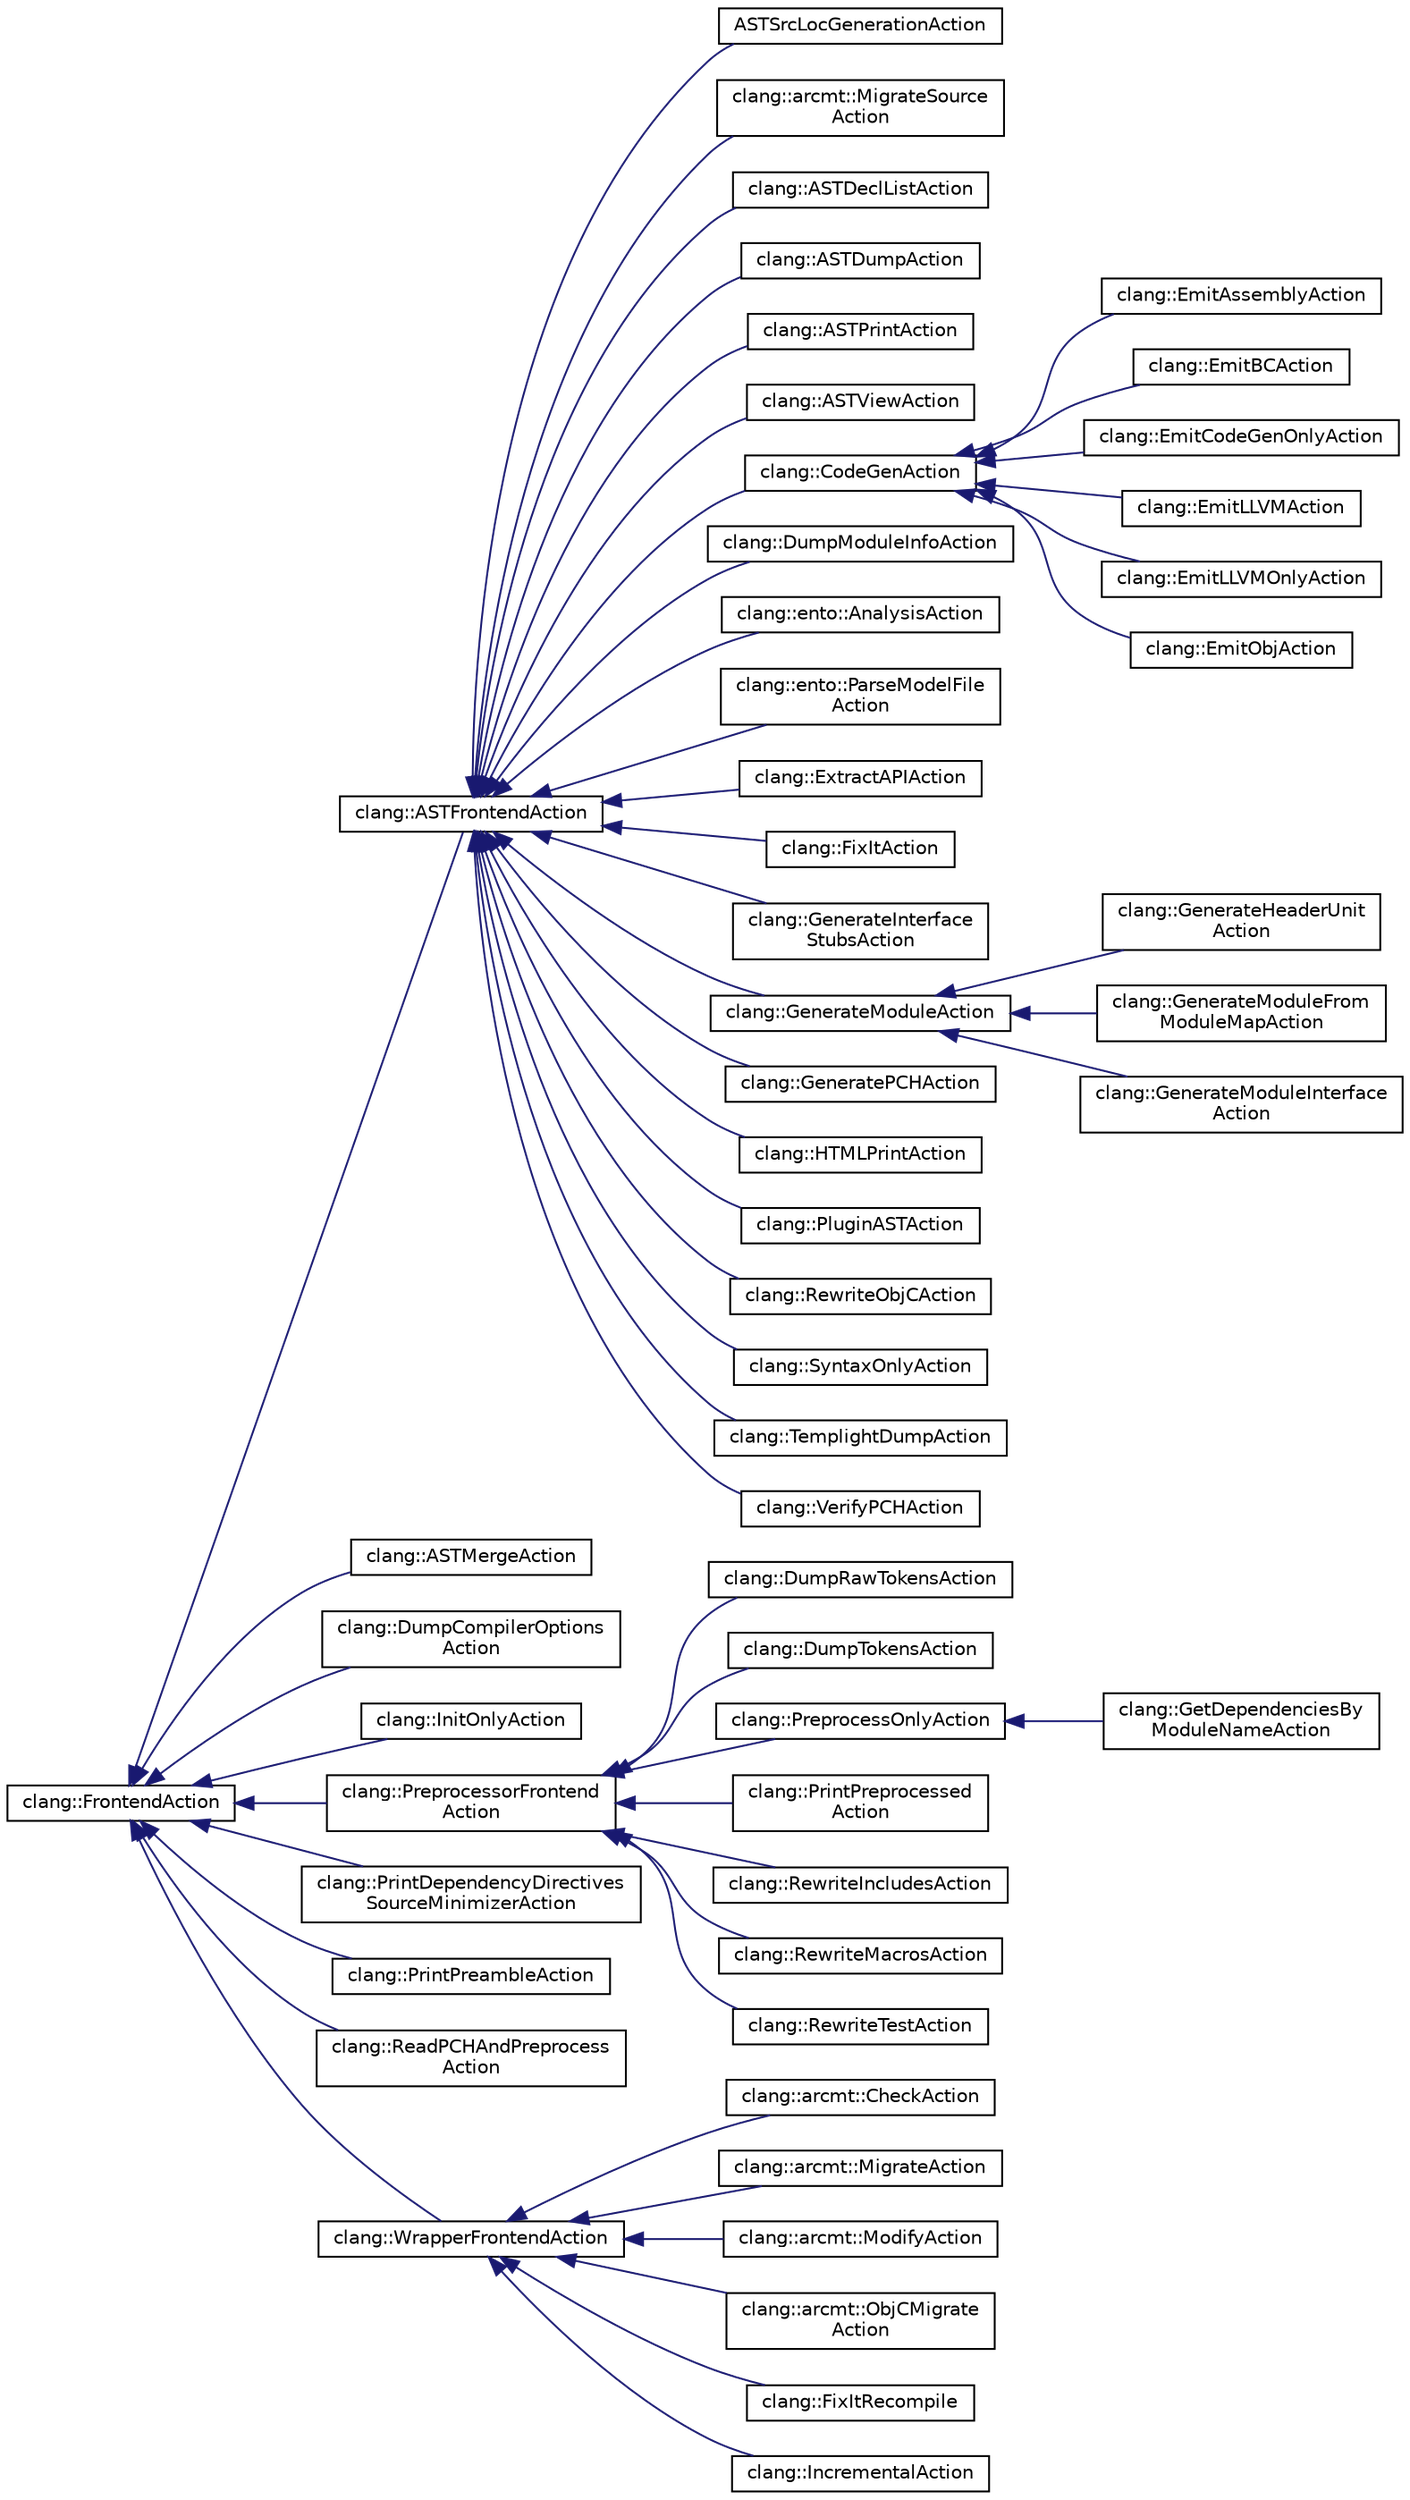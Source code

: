 digraph "Graphical Class Hierarchy"
{
 // LATEX_PDF_SIZE
  bgcolor="transparent";
  edge [fontname="Helvetica",fontsize="10",labelfontname="Helvetica",labelfontsize="10"];
  node [fontname="Helvetica",fontsize="10",shape=record];
  rankdir="LR";
  Node0 [label="clang::FrontendAction",height=0.2,width=0.4,color="black",URL="$classclang_1_1FrontendAction.html",tooltip="Abstract base class for actions which can be performed by the frontend."];
  Node0 -> Node1 [dir="back",color="midnightblue",fontsize="10",style="solid",fontname="Helvetica"];
  Node1 [label="clang::ASTFrontendAction",height=0.2,width=0.4,color="black",URL="$classclang_1_1ASTFrontendAction.html",tooltip="Abstract base class to use for AST consumer-based frontend actions."];
  Node1 -> Node2 [dir="back",color="midnightblue",fontsize="10",style="solid",fontname="Helvetica"];
  Node2 [label="ASTSrcLocGenerationAction",height=0.2,width=0.4,color="black",URL="$classASTSrcLocGenerationAction.html",tooltip=" "];
  Node1 -> Node3 [dir="back",color="midnightblue",fontsize="10",style="solid",fontname="Helvetica"];
  Node3 [label="clang::arcmt::MigrateSource\lAction",height=0.2,width=0.4,color="black",URL="$classclang_1_1arcmt_1_1MigrateSourceAction.html",tooltip=" "];
  Node1 -> Node4 [dir="back",color="midnightblue",fontsize="10",style="solid",fontname="Helvetica"];
  Node4 [label="clang::ASTDeclListAction",height=0.2,width=0.4,color="black",URL="$classclang_1_1ASTDeclListAction.html",tooltip=" "];
  Node1 -> Node5 [dir="back",color="midnightblue",fontsize="10",style="solid",fontname="Helvetica"];
  Node5 [label="clang::ASTDumpAction",height=0.2,width=0.4,color="black",URL="$classclang_1_1ASTDumpAction.html",tooltip=" "];
  Node1 -> Node6 [dir="back",color="midnightblue",fontsize="10",style="solid",fontname="Helvetica"];
  Node6 [label="clang::ASTPrintAction",height=0.2,width=0.4,color="black",URL="$classclang_1_1ASTPrintAction.html",tooltip=" "];
  Node1 -> Node7 [dir="back",color="midnightblue",fontsize="10",style="solid",fontname="Helvetica"];
  Node7 [label="clang::ASTViewAction",height=0.2,width=0.4,color="black",URL="$classclang_1_1ASTViewAction.html",tooltip=" "];
  Node1 -> Node8 [dir="back",color="midnightblue",fontsize="10",style="solid",fontname="Helvetica"];
  Node8 [label="clang::CodeGenAction",height=0.2,width=0.4,color="black",URL="$classclang_1_1CodeGenAction.html",tooltip=" "];
  Node8 -> Node9 [dir="back",color="midnightblue",fontsize="10",style="solid",fontname="Helvetica"];
  Node9 [label="clang::EmitAssemblyAction",height=0.2,width=0.4,color="black",URL="$classclang_1_1EmitAssemblyAction.html",tooltip=" "];
  Node8 -> Node10 [dir="back",color="midnightblue",fontsize="10",style="solid",fontname="Helvetica"];
  Node10 [label="clang::EmitBCAction",height=0.2,width=0.4,color="black",URL="$classclang_1_1EmitBCAction.html",tooltip=" "];
  Node8 -> Node11 [dir="back",color="midnightblue",fontsize="10",style="solid",fontname="Helvetica"];
  Node11 [label="clang::EmitCodeGenOnlyAction",height=0.2,width=0.4,color="black",URL="$classclang_1_1EmitCodeGenOnlyAction.html",tooltip=" "];
  Node8 -> Node12 [dir="back",color="midnightblue",fontsize="10",style="solid",fontname="Helvetica"];
  Node12 [label="clang::EmitLLVMAction",height=0.2,width=0.4,color="black",URL="$classclang_1_1EmitLLVMAction.html",tooltip=" "];
  Node8 -> Node13 [dir="back",color="midnightblue",fontsize="10",style="solid",fontname="Helvetica"];
  Node13 [label="clang::EmitLLVMOnlyAction",height=0.2,width=0.4,color="black",URL="$classclang_1_1EmitLLVMOnlyAction.html",tooltip=" "];
  Node8 -> Node14 [dir="back",color="midnightblue",fontsize="10",style="solid",fontname="Helvetica"];
  Node14 [label="clang::EmitObjAction",height=0.2,width=0.4,color="black",URL="$classclang_1_1EmitObjAction.html",tooltip=" "];
  Node1 -> Node15 [dir="back",color="midnightblue",fontsize="10",style="solid",fontname="Helvetica"];
  Node15 [label="clang::DumpModuleInfoAction",height=0.2,width=0.4,color="black",URL="$classclang_1_1DumpModuleInfoAction.html",tooltip="Dump information about the given module file, to be used for basic debugging and discovery."];
  Node1 -> Node16 [dir="back",color="midnightblue",fontsize="10",style="solid",fontname="Helvetica"];
  Node16 [label="clang::ento::AnalysisAction",height=0.2,width=0.4,color="black",URL="$classclang_1_1ento_1_1AnalysisAction.html",tooltip=" "];
  Node1 -> Node17 [dir="back",color="midnightblue",fontsize="10",style="solid",fontname="Helvetica"];
  Node17 [label="clang::ento::ParseModelFile\lAction",height=0.2,width=0.4,color="black",URL="$classclang_1_1ento_1_1ParseModelFileAction.html",tooltip="Frontend action to parse model files."];
  Node1 -> Node18 [dir="back",color="midnightblue",fontsize="10",style="solid",fontname="Helvetica"];
  Node18 [label="clang::ExtractAPIAction",height=0.2,width=0.4,color="black",URL="$classclang_1_1ExtractAPIAction.html",tooltip="ExtractAPIAction sets up the output file and creates the ExtractAPIVisitor."];
  Node1 -> Node19 [dir="back",color="midnightblue",fontsize="10",style="solid",fontname="Helvetica"];
  Node19 [label="clang::FixItAction",height=0.2,width=0.4,color="black",URL="$classclang_1_1FixItAction.html",tooltip=" "];
  Node1 -> Node20 [dir="back",color="midnightblue",fontsize="10",style="solid",fontname="Helvetica"];
  Node20 [label="clang::GenerateInterface\lStubsAction",height=0.2,width=0.4,color="black",URL="$classclang_1_1GenerateInterfaceStubsAction.html",tooltip=" "];
  Node1 -> Node21 [dir="back",color="midnightblue",fontsize="10",style="solid",fontname="Helvetica"];
  Node21 [label="clang::GenerateModuleAction",height=0.2,width=0.4,color="black",URL="$classclang_1_1GenerateModuleAction.html",tooltip=" "];
  Node21 -> Node22 [dir="back",color="midnightblue",fontsize="10",style="solid",fontname="Helvetica"];
  Node22 [label="clang::GenerateHeaderUnit\lAction",height=0.2,width=0.4,color="black",URL="$classclang_1_1GenerateHeaderUnitAction.html",tooltip=" "];
  Node21 -> Node23 [dir="back",color="midnightblue",fontsize="10",style="solid",fontname="Helvetica"];
  Node23 [label="clang::GenerateModuleFrom\lModuleMapAction",height=0.2,width=0.4,color="black",URL="$classclang_1_1GenerateModuleFromModuleMapAction.html",tooltip=" "];
  Node21 -> Node24 [dir="back",color="midnightblue",fontsize="10",style="solid",fontname="Helvetica"];
  Node24 [label="clang::GenerateModuleInterface\lAction",height=0.2,width=0.4,color="black",URL="$classclang_1_1GenerateModuleInterfaceAction.html",tooltip=" "];
  Node1 -> Node25 [dir="back",color="midnightblue",fontsize="10",style="solid",fontname="Helvetica"];
  Node25 [label="clang::GeneratePCHAction",height=0.2,width=0.4,color="black",URL="$classclang_1_1GeneratePCHAction.html",tooltip=" "];
  Node1 -> Node26 [dir="back",color="midnightblue",fontsize="10",style="solid",fontname="Helvetica"];
  Node26 [label="clang::HTMLPrintAction",height=0.2,width=0.4,color="black",URL="$classclang_1_1HTMLPrintAction.html",tooltip=" "];
  Node1 -> Node27 [dir="back",color="midnightblue",fontsize="10",style="solid",fontname="Helvetica"];
  Node27 [label="clang::PluginASTAction",height=0.2,width=0.4,color="black",URL="$classclang_1_1PluginASTAction.html",tooltip=" "];
  Node1 -> Node28 [dir="back",color="midnightblue",fontsize="10",style="solid",fontname="Helvetica"];
  Node28 [label="clang::RewriteObjCAction",height=0.2,width=0.4,color="black",URL="$classclang_1_1RewriteObjCAction.html",tooltip=" "];
  Node1 -> Node29 [dir="back",color="midnightblue",fontsize="10",style="solid",fontname="Helvetica"];
  Node29 [label="clang::SyntaxOnlyAction",height=0.2,width=0.4,color="black",URL="$classclang_1_1SyntaxOnlyAction.html",tooltip=" "];
  Node1 -> Node30 [dir="back",color="midnightblue",fontsize="10",style="solid",fontname="Helvetica"];
  Node30 [label="clang::TemplightDumpAction",height=0.2,width=0.4,color="black",URL="$classclang_1_1TemplightDumpAction.html",tooltip=" "];
  Node1 -> Node31 [dir="back",color="midnightblue",fontsize="10",style="solid",fontname="Helvetica"];
  Node31 [label="clang::VerifyPCHAction",height=0.2,width=0.4,color="black",URL="$classclang_1_1VerifyPCHAction.html",tooltip=" "];
  Node0 -> Node32 [dir="back",color="midnightblue",fontsize="10",style="solid",fontname="Helvetica"];
  Node32 [label="clang::ASTMergeAction",height=0.2,width=0.4,color="black",URL="$classclang_1_1ASTMergeAction.html",tooltip="Frontend action adaptor that merges ASTs together."];
  Node0 -> Node33 [dir="back",color="midnightblue",fontsize="10",style="solid",fontname="Helvetica"];
  Node33 [label="clang::DumpCompilerOptions\lAction",height=0.2,width=0.4,color="black",URL="$classclang_1_1DumpCompilerOptionsAction.html",tooltip=" "];
  Node0 -> Node34 [dir="back",color="midnightblue",fontsize="10",style="solid",fontname="Helvetica"];
  Node34 [label="clang::InitOnlyAction",height=0.2,width=0.4,color="black",URL="$classclang_1_1InitOnlyAction.html",tooltip=" "];
  Node0 -> Node35 [dir="back",color="midnightblue",fontsize="10",style="solid",fontname="Helvetica"];
  Node35 [label="clang::PreprocessorFrontend\lAction",height=0.2,width=0.4,color="black",URL="$classclang_1_1PreprocessorFrontendAction.html",tooltip="Abstract base class to use for preprocessor-based frontend actions."];
  Node35 -> Node36 [dir="back",color="midnightblue",fontsize="10",style="solid",fontname="Helvetica"];
  Node36 [label="clang::DumpRawTokensAction",height=0.2,width=0.4,color="black",URL="$classclang_1_1DumpRawTokensAction.html",tooltip=" "];
  Node35 -> Node37 [dir="back",color="midnightblue",fontsize="10",style="solid",fontname="Helvetica"];
  Node37 [label="clang::DumpTokensAction",height=0.2,width=0.4,color="black",URL="$classclang_1_1DumpTokensAction.html",tooltip=" "];
  Node35 -> Node38 [dir="back",color="midnightblue",fontsize="10",style="solid",fontname="Helvetica"];
  Node38 [label="clang::PreprocessOnlyAction",height=0.2,width=0.4,color="black",URL="$classclang_1_1PreprocessOnlyAction.html",tooltip=" "];
  Node38 -> Node39 [dir="back",color="midnightblue",fontsize="10",style="solid",fontname="Helvetica"];
  Node39 [label="clang::GetDependenciesBy\lModuleNameAction",height=0.2,width=0.4,color="black",URL="$classclang_1_1GetDependenciesByModuleNameAction.html",tooltip=" "];
  Node35 -> Node40 [dir="back",color="midnightblue",fontsize="10",style="solid",fontname="Helvetica"];
  Node40 [label="clang::PrintPreprocessed\lAction",height=0.2,width=0.4,color="black",URL="$classclang_1_1PrintPreprocessedAction.html",tooltip=" "];
  Node35 -> Node41 [dir="back",color="midnightblue",fontsize="10",style="solid",fontname="Helvetica"];
  Node41 [label="clang::RewriteIncludesAction",height=0.2,width=0.4,color="black",URL="$classclang_1_1RewriteIncludesAction.html",tooltip=" "];
  Node35 -> Node42 [dir="back",color="midnightblue",fontsize="10",style="solid",fontname="Helvetica"];
  Node42 [label="clang::RewriteMacrosAction",height=0.2,width=0.4,color="black",URL="$classclang_1_1RewriteMacrosAction.html",tooltip=" "];
  Node35 -> Node43 [dir="back",color="midnightblue",fontsize="10",style="solid",fontname="Helvetica"];
  Node43 [label="clang::RewriteTestAction",height=0.2,width=0.4,color="black",URL="$classclang_1_1RewriteTestAction.html",tooltip=" "];
  Node0 -> Node44 [dir="back",color="midnightblue",fontsize="10",style="solid",fontname="Helvetica"];
  Node44 [label="clang::PrintDependencyDirectives\lSourceMinimizerAction",height=0.2,width=0.4,color="black",URL="$classclang_1_1PrintDependencyDirectivesSourceMinimizerAction.html",tooltip=" "];
  Node0 -> Node45 [dir="back",color="midnightblue",fontsize="10",style="solid",fontname="Helvetica"];
  Node45 [label="clang::PrintPreambleAction",height=0.2,width=0.4,color="black",URL="$classclang_1_1PrintPreambleAction.html",tooltip=" "];
  Node0 -> Node46 [dir="back",color="midnightblue",fontsize="10",style="solid",fontname="Helvetica"];
  Node46 [label="clang::ReadPCHAndPreprocess\lAction",height=0.2,width=0.4,color="black",URL="$classclang_1_1ReadPCHAndPreprocessAction.html",tooltip="Preprocessor-based frontend action that also loads PCH files."];
  Node0 -> Node47 [dir="back",color="midnightblue",fontsize="10",style="solid",fontname="Helvetica"];
  Node47 [label="clang::WrapperFrontendAction",height=0.2,width=0.4,color="black",URL="$classclang_1_1WrapperFrontendAction.html",tooltip="A frontend action which simply wraps some other runtime-specified frontend action."];
  Node47 -> Node48 [dir="back",color="midnightblue",fontsize="10",style="solid",fontname="Helvetica"];
  Node48 [label="clang::arcmt::CheckAction",height=0.2,width=0.4,color="black",URL="$classclang_1_1arcmt_1_1CheckAction.html",tooltip=" "];
  Node47 -> Node49 [dir="back",color="midnightblue",fontsize="10",style="solid",fontname="Helvetica"];
  Node49 [label="clang::arcmt::MigrateAction",height=0.2,width=0.4,color="black",URL="$classclang_1_1arcmt_1_1MigrateAction.html",tooltip=" "];
  Node47 -> Node50 [dir="back",color="midnightblue",fontsize="10",style="solid",fontname="Helvetica"];
  Node50 [label="clang::arcmt::ModifyAction",height=0.2,width=0.4,color="black",URL="$classclang_1_1arcmt_1_1ModifyAction.html",tooltip=" "];
  Node47 -> Node51 [dir="back",color="midnightblue",fontsize="10",style="solid",fontname="Helvetica"];
  Node51 [label="clang::arcmt::ObjCMigrate\lAction",height=0.2,width=0.4,color="black",URL="$classclang_1_1arcmt_1_1ObjCMigrateAction.html",tooltip="Migrates to modern ObjC syntax."];
  Node47 -> Node52 [dir="back",color="midnightblue",fontsize="10",style="solid",fontname="Helvetica"];
  Node52 [label="clang::FixItRecompile",height=0.2,width=0.4,color="black",URL="$classclang_1_1FixItRecompile.html",tooltip="Emits changes to temporary files and uses them for the original frontend action."];
  Node47 -> Node53 [dir="back",color="midnightblue",fontsize="10",style="solid",fontname="Helvetica"];
  Node53 [label="clang::IncrementalAction",height=0.2,width=0.4,color="black",URL="$classclang_1_1IncrementalAction.html",tooltip="A custom action enabling the incremental processing functionality."];
}
